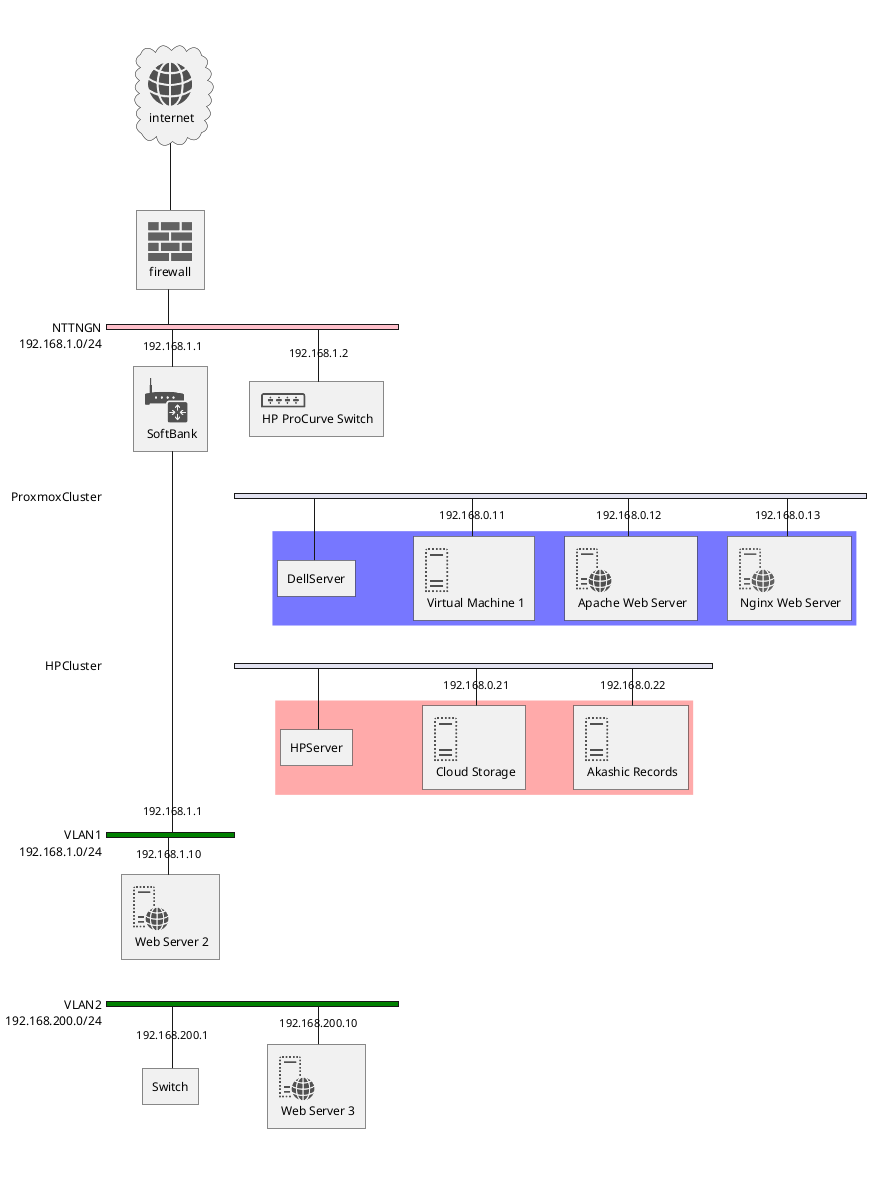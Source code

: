 @startuml
!include <office/concepts/globe_internet>
!include <office/concepts/firewall_orange>
!include <office/Servers/file_server>
!include <office/Servers/cluster_server>
!include <office/Servers/virtual_server>
!include <office/Servers/virtual_web_server>
!include <office/Servers/virtual_web_server_blue>
!include <office/devices/router>
!include <office/devices/switch>

nwdiag {
   
    internet [shape = cloud, description = "<$globe_internet>\n internet"];
    internet -- firewall;
    firewall [description = "<$firewall_orange>\n firewall"];

    network NTTNGN {
        color = "pink";
        address = "192.168.1.0/24";
        firewall;
        Router [address = "192.168.1.1", description = "<$router>\n SoftBank"];
        PBX [address = "192.168.1.2", description = "<$switch>\n HP ProCurve Switch"];
    }

    network ProxmoxCluster {
        DellServer;
        VM1 [address = "192.168.0.11", description = "<$virtual_server>\n Virtual Machine 1"];
        WebServer1 [address = "192.168.0.12", description = "<$virtual_web_server>\n Apache Web Server"];
        NginxServer [address = "192.168.0.13", description = "<$virtual_web_server_blue>\n Nginx Web Server"];
    }

    group {
        color = "#7777FF";
        DellServer;
        VM1;
        WebServer1;
        NginxServer;
    }

    network HPCluster {
        HPServer;
        CloudNode [address = "192.168.0.21", description = "<$virtual_server>\n Cloud Storage"];
        AkashicRecords [address = "192.168.0.22", description = "<$virtual_server>\n Akashic Records"];
    }

    group {
        color = "#FFAAAA";
        HPServer;
        CloudNode;
        AkashicRecords;
    }

    network VLAN1 {
        color = "green";
        address = "192.168.1.0/24";
        Router  [address = "192.168.1.1"];
        WebServer2 [address = "192.168.1.10", description = "<$virtual_web_server>\n Web Server 2"];
    }

    network VLAN2 {
        color = "green";
        address = "192.168.200.0/24";
        Switch  [address = "192.168.200.1"];
        WebServer3 [address = "192.168.200.10", description = "<$virtual_web_server>\n Web Server 3"];
    }
}
@enduml
